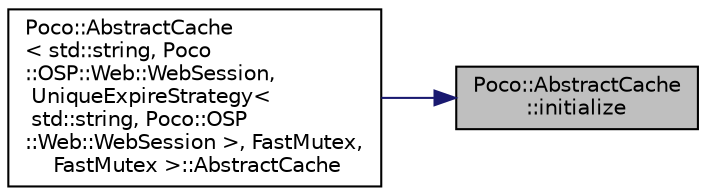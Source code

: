 digraph "Poco::AbstractCache::initialize"
{
 // LATEX_PDF_SIZE
  edge [fontname="Helvetica",fontsize="10",labelfontname="Helvetica",labelfontsize="10"];
  node [fontname="Helvetica",fontsize="10",shape=record];
  rankdir="RL";
  Node1 [label="Poco::AbstractCache\l::initialize",height=0.2,width=0.4,color="black", fillcolor="grey75", style="filled", fontcolor="black",tooltip="Sets up event registration."];
  Node1 -> Node2 [dir="back",color="midnightblue",fontsize="10",style="solid"];
  Node2 [label="Poco::AbstractCache\l\< std::string, Poco\l::OSP::Web::WebSession,\l UniqueExpireStrategy\<\l std::string, Poco::OSP\l::Web::WebSession \>, FastMutex,\l FastMutex \>::AbstractCache",height=0.2,width=0.4,color="black", fillcolor="white", style="filled",URL="$classPoco_1_1AbstractCache.html#a62858e5d47375aa82c0efd73966bd895",tooltip=" "];
}
